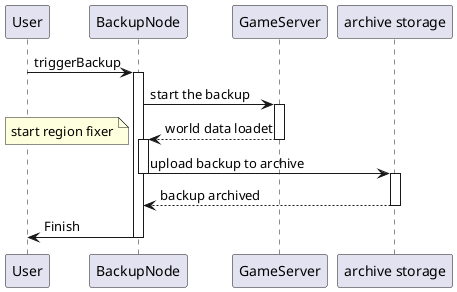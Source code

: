 @startuml
participant User

User -> "BackupNode" as BACKUPNODE: triggerBackup
activate BACKUPNODE

BACKUPNODE -> "GameServer" as GAMESERVER: start the backup
activate GAMESERVER


GAMESERVER --> BACKUPNODE: world data loadet
deactivate GAMESERVER
activate BACKUPNODE
note left : start region fixer


BACKUPNODE -> "archive storage" as ARCHIVESTORAGE: upload backup to archive
deactivate BACKUPNODE
activate ARCHIVESTORAGE

ARCHIVESTORAGE --> BACKUPNODE: backup archived
deactivate ARCHIVESTORAGE

BACKUPNODE -> User: Finish
deactivate BACKUPNODE

@enduml
